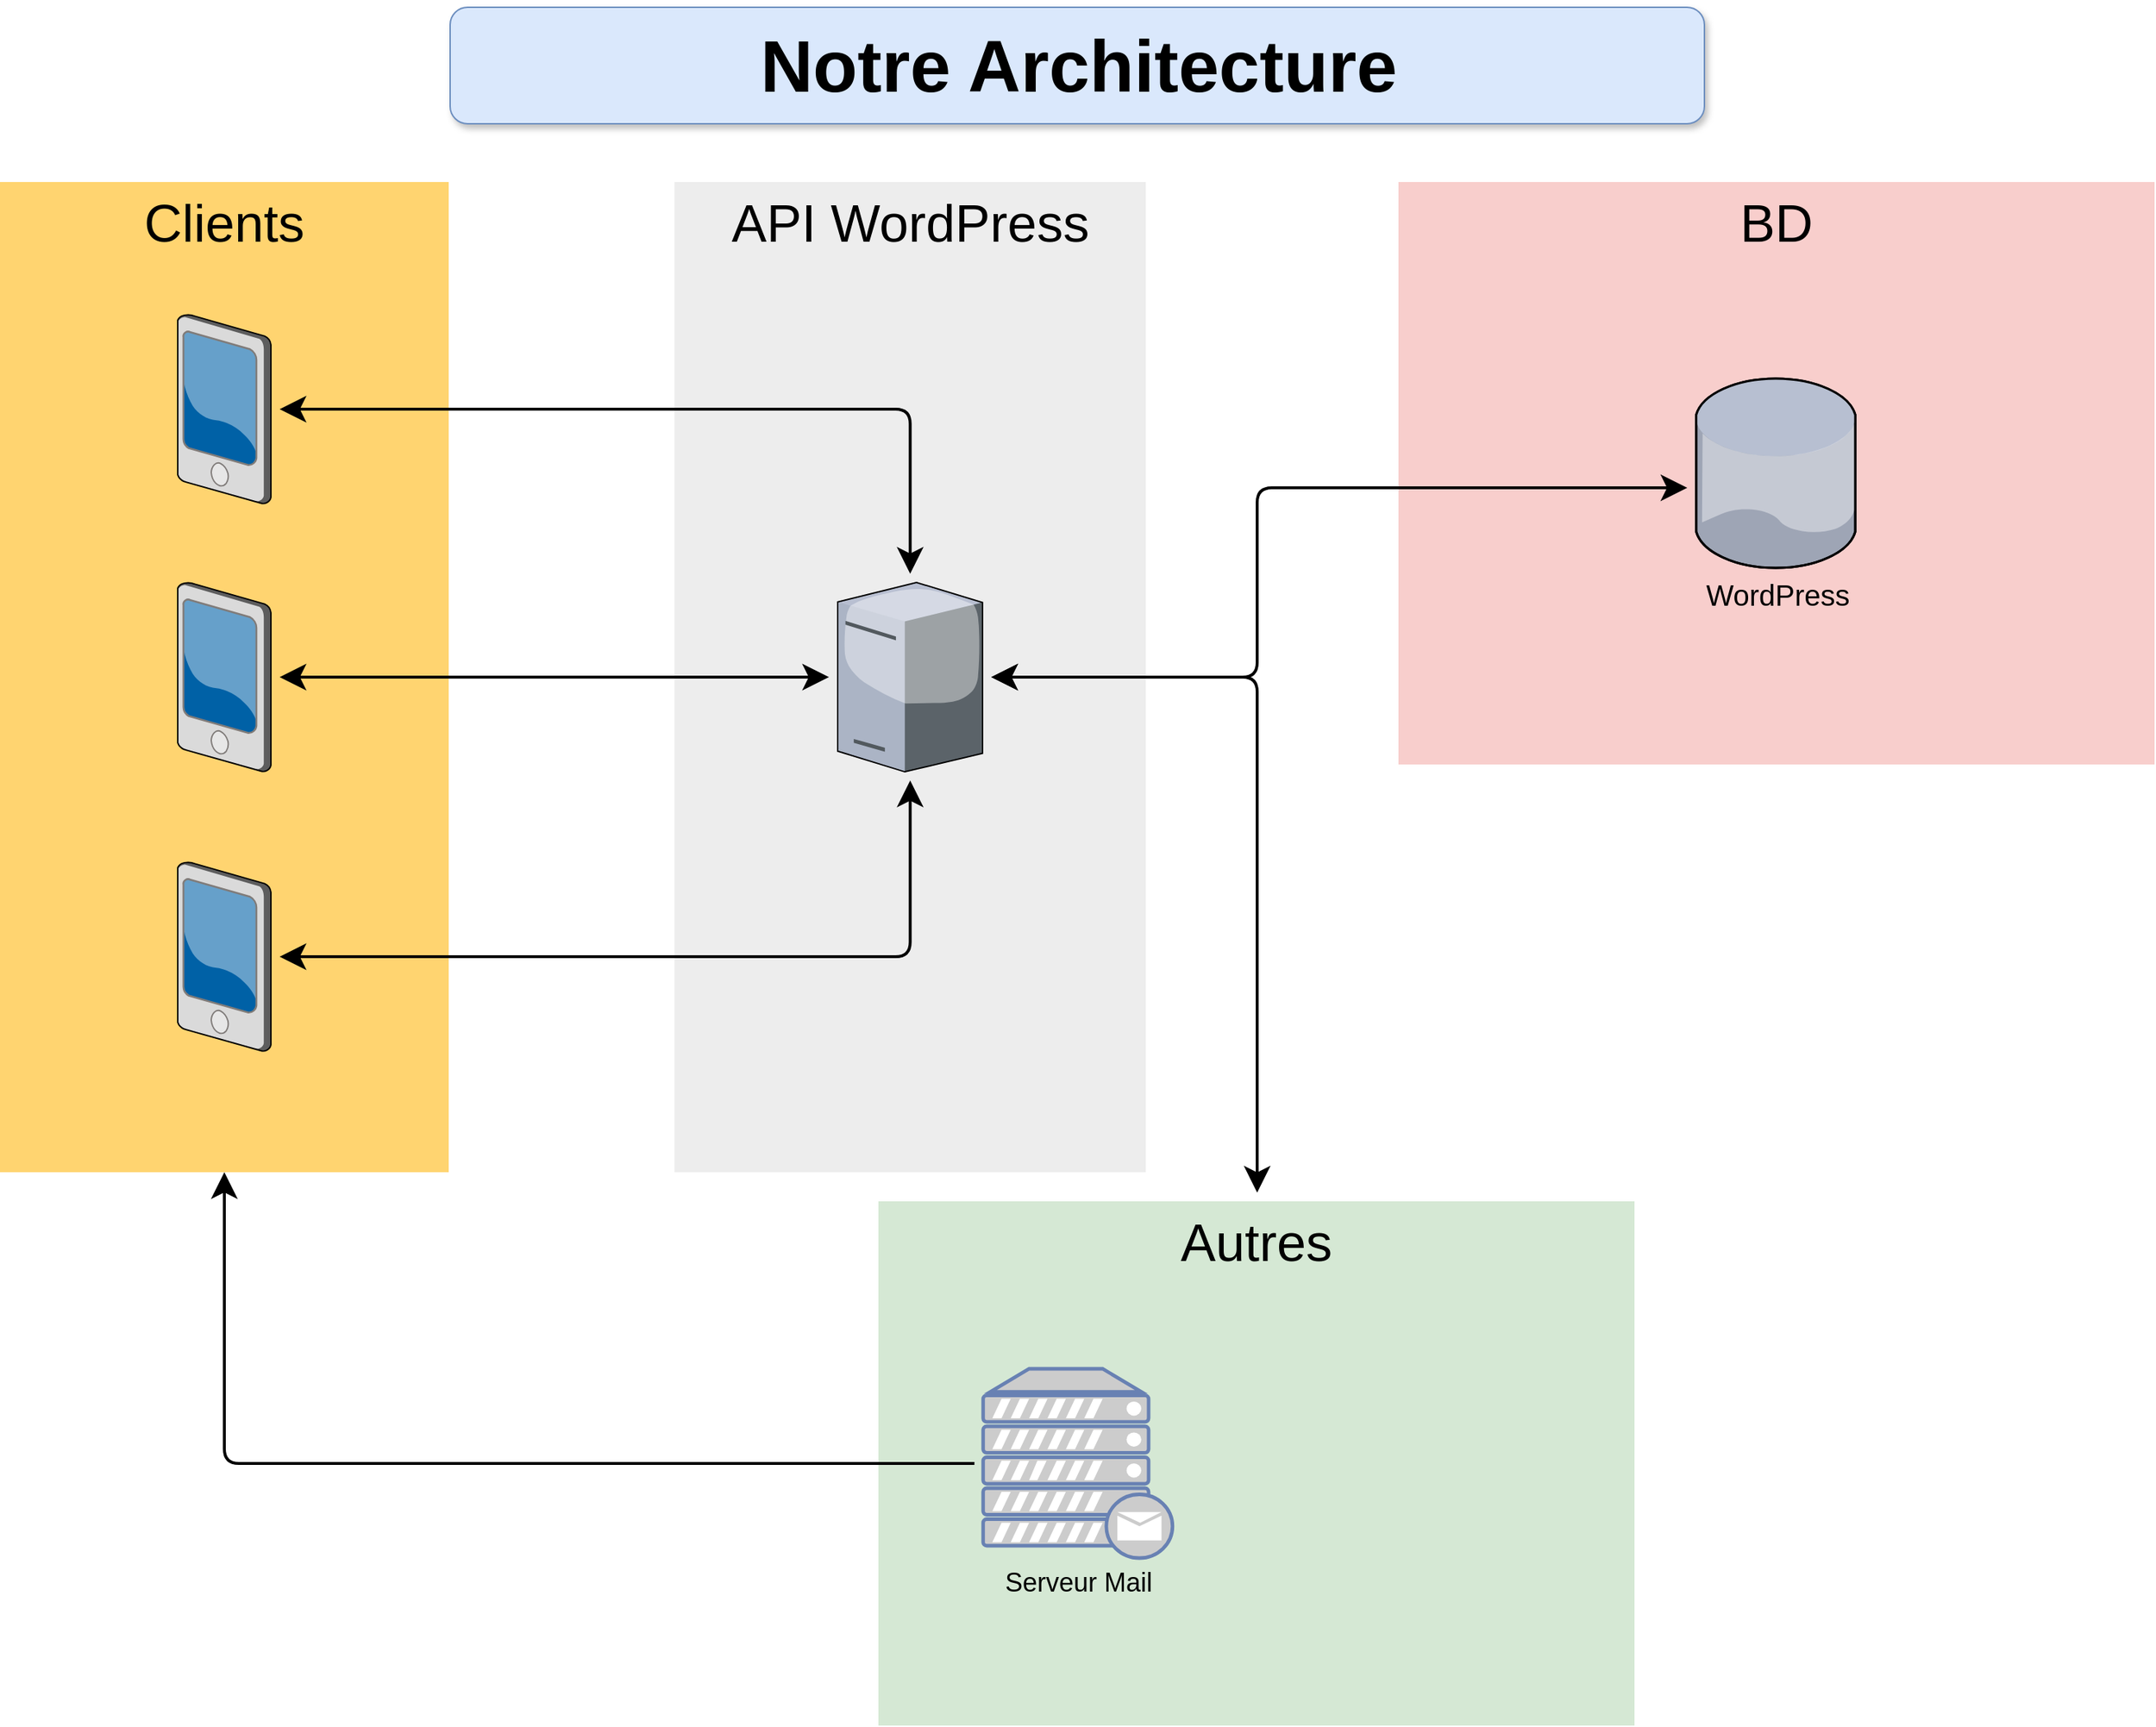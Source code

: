 <mxfile version="21.5.0" type="device">
  <diagram name="Page-1" id="e3a06f82-3646-2815-327d-82caf3d4e204">
    <mxGraphModel dx="1865" dy="1345" grid="1" gridSize="10" guides="1" tooltips="1" connect="1" arrows="1" fold="1" page="1" pageScale="1.5" pageWidth="1169" pageHeight="826" background="none" math="0" shadow="0">
      <root>
        <mxCell id="0" style=";html=1;" />
        <mxCell id="1" style=";html=1;" parent="0" />
        <mxCell id="6a7d8f32e03d9370-61" value="&lt;font style=&quot;font-size: 36px;&quot;&gt;BD&lt;/font&gt;" style="whiteSpace=wrap;html=1;fillColor=#f8cecc;fontSize=14;strokeColor=none;verticalAlign=top;" parent="1" vertex="1">
          <mxGeometry x="1097" y="160" width="519" height="400" as="geometry" />
        </mxCell>
        <mxCell id="6a7d8f32e03d9370-60" value="&lt;font style=&quot;font-size: 36px;&quot;&gt;Autres&lt;/font&gt;" style="whiteSpace=wrap;html=1;fillColor=#d5e8d4;fontSize=14;strokeColor=none;verticalAlign=top;" parent="1" vertex="1">
          <mxGeometry x="740" y="860" width="519" height="360" as="geometry" />
        </mxCell>
        <mxCell id="6a7d8f32e03d9370-59" value="&lt;font style=&quot;font-size: 36px;&quot;&gt;API WordPress&lt;/font&gt;" style="whiteSpace=wrap;html=1;fillColor=#EDEDED;fontSize=14;strokeColor=none;verticalAlign=top;" parent="1" vertex="1">
          <mxGeometry x="600" y="160" width="323.5" height="680" as="geometry" />
        </mxCell>
        <mxCell id="6a7d8f32e03d9370-57" value="&lt;font style=&quot;font-size: 36px;&quot;&gt;Clients&lt;/font&gt;" style="whiteSpace=wrap;html=1;fillColor=#FFD470;gradientColor=none;fontSize=14;strokeColor=none;verticalAlign=top;" parent="1" vertex="1">
          <mxGeometry x="137" y="160" width="308" height="680" as="geometry" />
        </mxCell>
        <mxCell id="6a7d8f32e03d9370-62" value="&lt;font style=&quot;font-size: 50px;&quot;&gt;Notre Architecture&lt;/font&gt;" style="text;strokeColor=#6c8ebf;fillColor=#dae8fc;html=1;fontSize=50;fontStyle=1;verticalAlign=middle;align=center;rounded=1;glass=0;shadow=1;" parent="1" vertex="1">
          <mxGeometry x="446" y="40" width="861" height="80" as="geometry" />
        </mxCell>
        <mxCell id="K4G8PLhsPR8UPZYy0etM-6" style="edgeStyle=orthogonalEdgeStyle;rounded=1;orthogonalLoop=1;jettySize=auto;html=1;startArrow=classic;startFill=1;endSize=12;startSize=12;targetPerimeterSpacing=6;sourcePerimeterSpacing=6;strokeWidth=2;" parent="1" source="K4G8PLhsPR8UPZYy0etM-2" target="K4G8PLhsPR8UPZYy0etM-3" edge="1">
          <mxGeometry relative="1" as="geometry" />
        </mxCell>
        <mxCell id="K4G8PLhsPR8UPZYy0etM-2" value="" style="verticalLabelPosition=bottom;sketch=0;aspect=fixed;html=1;verticalAlign=top;strokeColor=none;align=center;outlineConnect=0;shape=mxgraph.citrix.pda;" parent="1" vertex="1">
          <mxGeometry x="259.03" y="251" width="63.94" height="130" as="geometry" />
        </mxCell>
        <mxCell id="K4G8PLhsPR8UPZYy0etM-10" style="edgeStyle=orthogonalEdgeStyle;rounded=1;orthogonalLoop=1;jettySize=auto;html=1;startArrow=classic;startFill=1;endSize=12;startSize=12;targetPerimeterSpacing=6;sourcePerimeterSpacing=6;strokeWidth=2;" parent="1" source="K4G8PLhsPR8UPZYy0etM-3" target="K4G8PLhsPR8UPZYy0etM-4" edge="1">
          <mxGeometry relative="1" as="geometry" />
        </mxCell>
        <mxCell id="K4G8PLhsPR8UPZYy0etM-13" style="edgeStyle=orthogonalEdgeStyle;orthogonalLoop=1;jettySize=auto;html=1;jumpSize=17;rounded=1;startArrow=classic;startFill=1;endSize=12;startSize=12;targetPerimeterSpacing=6;sourcePerimeterSpacing=6;strokeWidth=2;" parent="1" source="K4G8PLhsPR8UPZYy0etM-3" target="K4G8PLhsPR8UPZYy0etM-12" edge="1">
          <mxGeometry relative="1" as="geometry">
            <Array as="points">
              <mxPoint x="1000" y="500" />
              <mxPoint x="1000" y="370" />
            </Array>
          </mxGeometry>
        </mxCell>
        <mxCell id="K4G8PLhsPR8UPZYy0etM-20" style="edgeStyle=orthogonalEdgeStyle;rounded=1;orthogonalLoop=1;jettySize=auto;html=1;startArrow=classic;startFill=1;endSize=12;startSize=12;targetPerimeterSpacing=6;sourcePerimeterSpacing=6;strokeWidth=2;" parent="1" source="K4G8PLhsPR8UPZYy0etM-3" target="6a7d8f32e03d9370-60" edge="1">
          <mxGeometry relative="1" as="geometry">
            <Array as="points">
              <mxPoint x="1000" y="500" />
            </Array>
          </mxGeometry>
        </mxCell>
        <mxCell id="K4G8PLhsPR8UPZYy0etM-3" value="" style="verticalLabelPosition=bottom;sketch=0;aspect=fixed;html=1;verticalAlign=top;align=center;outlineConnect=0;shape=mxgraph.citrix.tower_server;" parent="1" vertex="1">
          <mxGeometry x="712.05" y="435" width="99.41" height="130" as="geometry" />
        </mxCell>
        <mxCell id="K4G8PLhsPR8UPZYy0etM-4" value="" style="verticalLabelPosition=bottom;sketch=0;aspect=fixed;html=1;verticalAlign=top;strokeColor=none;align=center;outlineConnect=0;shape=mxgraph.citrix.pda;" parent="1" vertex="1">
          <mxGeometry x="259.03" y="435" width="63.94" height="130" as="geometry" />
        </mxCell>
        <mxCell id="K4G8PLhsPR8UPZYy0etM-17" style="edgeStyle=orthogonalEdgeStyle;rounded=1;orthogonalLoop=1;jettySize=auto;html=1;startArrow=classic;startFill=1;endSize=12;startSize=12;targetPerimeterSpacing=6;sourcePerimeterSpacing=6;strokeWidth=2;" parent="1" source="K4G8PLhsPR8UPZYy0etM-5" target="K4G8PLhsPR8UPZYy0etM-3" edge="1">
          <mxGeometry relative="1" as="geometry" />
        </mxCell>
        <mxCell id="K4G8PLhsPR8UPZYy0etM-5" value="" style="verticalLabelPosition=bottom;sketch=0;aspect=fixed;html=1;verticalAlign=top;strokeColor=none;align=center;outlineConnect=0;shape=mxgraph.citrix.pda;" parent="1" vertex="1">
          <mxGeometry x="259.03" y="627" width="63.94" height="130" as="geometry" />
        </mxCell>
        <mxCell id="K4G8PLhsPR8UPZYy0etM-12" value="WordPress&lt;br style=&quot;font-size: 20px;&quot;&gt;&lt;br style=&quot;font-size: 20px;&quot;&gt;" style="verticalLabelPosition=bottom;sketch=0;aspect=fixed;html=1;verticalAlign=top;strokeColor=none;align=center;outlineConnect=0;shape=mxgraph.citrix.database;labelPosition=center;fontSize=20;horizontal=1;" parent="1" vertex="1">
          <mxGeometry x="1301.25" y="295" width="110.5" height="130" as="geometry" />
        </mxCell>
        <mxCell id="K4G8PLhsPR8UPZYy0etM-21" style="edgeStyle=orthogonalEdgeStyle;rounded=1;orthogonalLoop=1;jettySize=auto;html=1;entryX=0.5;entryY=1;entryDx=0;entryDy=0;startArrow=none;startFill=0;endSize=12;startSize=12;targetPerimeterSpacing=6;sourcePerimeterSpacing=6;strokeWidth=2;" parent="1" source="K4G8PLhsPR8UPZYy0etM-16" target="6a7d8f32e03d9370-57" edge="1">
          <mxGeometry relative="1" as="geometry" />
        </mxCell>
        <mxCell id="K4G8PLhsPR8UPZYy0etM-16" value="&lt;font color=&quot;#000000&quot; style=&quot;font-size: 18px;&quot;&gt;Serveur Mail&lt;/font&gt;" style="fontColor=#0066CC;verticalAlign=top;verticalLabelPosition=bottom;labelPosition=center;align=center;html=1;outlineConnect=0;fillColor=#CCCCCC;strokeColor=#6881B3;gradientColor=none;gradientDirection=north;strokeWidth=2;shape=mxgraph.networks.mail_server;aspect=fixed;" parent="1" vertex="1">
          <mxGeometry x="811.88" y="975" width="130" height="130" as="geometry" />
        </mxCell>
      </root>
    </mxGraphModel>
  </diagram>
</mxfile>
